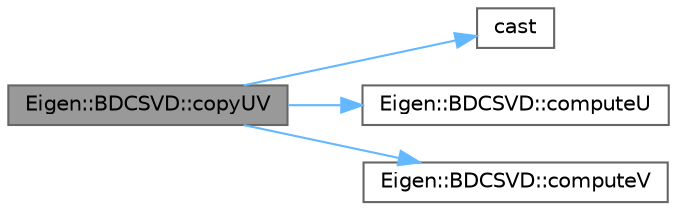 digraph "Eigen::BDCSVD::copyUV"
{
 // LATEX_PDF_SIZE
  bgcolor="transparent";
  edge [fontname=Helvetica,fontsize=10,labelfontname=Helvetica,labelfontsize=10];
  node [fontname=Helvetica,fontsize=10,shape=box,height=0.2,width=0.4];
  rankdir="LR";
  Node1 [id="Node000001",label="Eigen::BDCSVD::copyUV",height=0.2,width=0.4,color="gray40", fillcolor="grey60", style="filled", fontcolor="black",tooltip=" "];
  Node1 -> Node2 [id="edge4_Node000001_Node000002",color="steelblue1",style="solid",tooltip=" "];
  Node2 [id="Node000002",label="cast",height=0.2,width=0.4,color="grey40", fillcolor="white", style="filled",URL="$_common_cwise_unary_ops_8h.html#aa89d007196125d10fa7d6e19811aca05",tooltip=" "];
  Node1 -> Node3 [id="edge5_Node000001_Node000003",color="steelblue1",style="solid",tooltip=" "];
  Node3 [id="Node000003",label="Eigen::BDCSVD::computeU",height=0.2,width=0.4,color="grey40", fillcolor="white", style="filled",URL="$class_eigen_1_1_b_d_c_s_v_d.html#a51fcc2fbadec89148a5e4222c77e35ec",tooltip=" "];
  Node1 -> Node4 [id="edge6_Node000001_Node000004",color="steelblue1",style="solid",tooltip=" "];
  Node4 [id="Node000004",label="Eigen::BDCSVD::computeV",height=0.2,width=0.4,color="grey40", fillcolor="white", style="filled",URL="$class_eigen_1_1_b_d_c_s_v_d.html#aea45b7e486d3333446b274f484b0c587",tooltip=" "];
}
